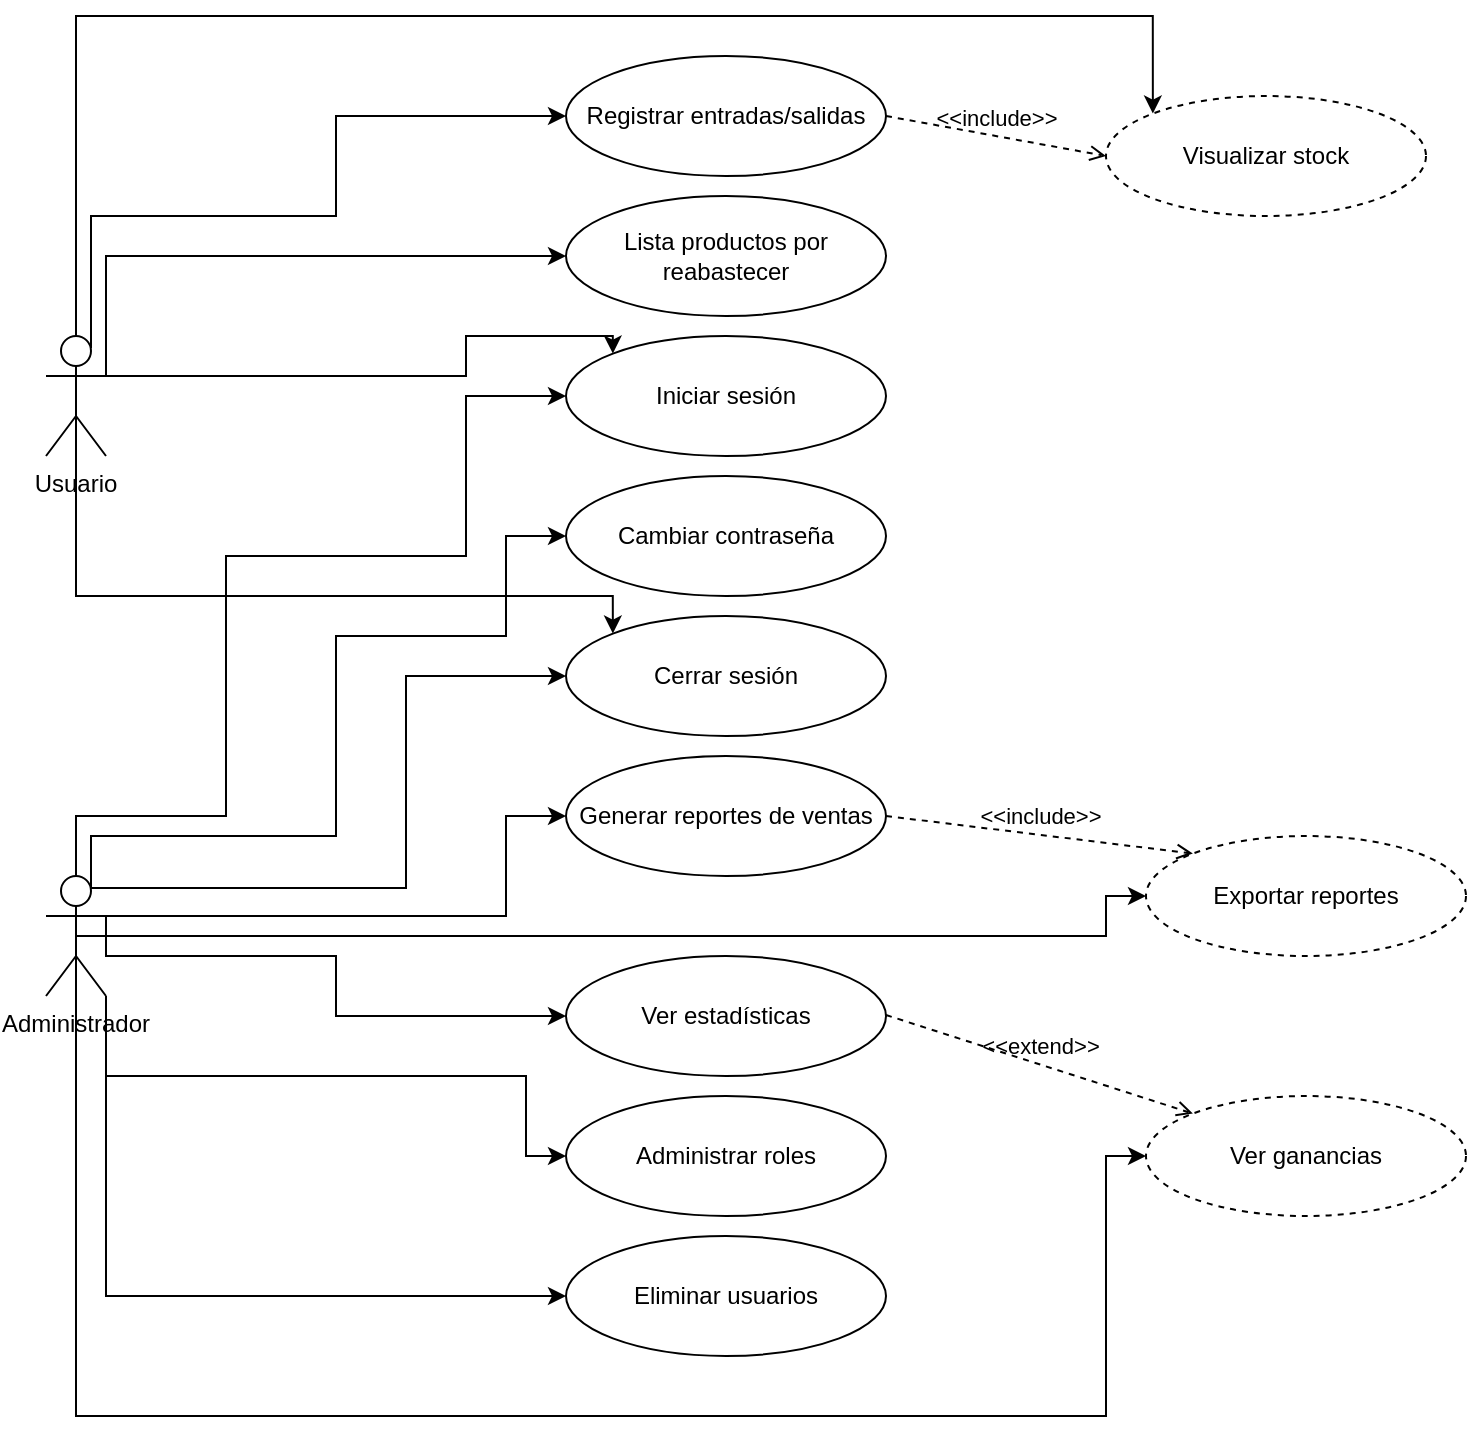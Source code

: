 <mxfile version="28.1.2" pages="8">
  <diagram name="Casos de Uso Nuvéa" id="0">
    <mxGraphModel dx="1876" dy="622" grid="1" gridSize="10" guides="1" tooltips="1" connect="1" arrows="1" fold="1" page="1" pageScale="1" pageWidth="850" pageHeight="1100" math="0" shadow="0">
      <root>
        <mxCell id="0" />
        <mxCell id="1" parent="0" />
        <mxCell id="P3sr5VePLh7i6kyqri-I-53" style="edgeStyle=orthogonalEdgeStyle;rounded=0;orthogonalLoop=1;jettySize=auto;html=1;exitX=0.75;exitY=0.1;exitDx=0;exitDy=0;exitPerimeter=0;entryX=0;entryY=0.5;entryDx=0;entryDy=0;" parent="1" source="2" target="10" edge="1">
          <mxGeometry relative="1" as="geometry">
            <Array as="points">
              <mxPoint x="-457" y="220" />
              <mxPoint x="-335" y="220" />
              <mxPoint x="-335" y="170" />
            </Array>
          </mxGeometry>
        </mxCell>
        <mxCell id="P3sr5VePLh7i6kyqri-I-54" style="edgeStyle=orthogonalEdgeStyle;rounded=0;orthogonalLoop=1;jettySize=auto;html=1;exitX=0.5;exitY=0;exitDx=0;exitDy=0;exitPerimeter=0;entryX=0;entryY=0;entryDx=0;entryDy=0;" parent="1" source="2" target="14" edge="1">
          <mxGeometry relative="1" as="geometry">
            <mxPoint x="40" y="200.0" as="targetPoint" />
            <Array as="points">
              <mxPoint x="-465" y="120" />
              <mxPoint x="73" y="120" />
            </Array>
          </mxGeometry>
        </mxCell>
        <mxCell id="P3sr5VePLh7i6kyqri-I-55" style="edgeStyle=orthogonalEdgeStyle;rounded=0;orthogonalLoop=1;jettySize=auto;html=1;exitX=1;exitY=0.333;exitDx=0;exitDy=0;exitPerimeter=0;entryX=0;entryY=0.5;entryDx=0;entryDy=0;" parent="1" source="2" target="12" edge="1">
          <mxGeometry relative="1" as="geometry">
            <Array as="points">
              <mxPoint x="-450" y="240" />
            </Array>
          </mxGeometry>
        </mxCell>
        <mxCell id="P3sr5VePLh7i6kyqri-I-56" style="edgeStyle=orthogonalEdgeStyle;rounded=0;orthogonalLoop=1;jettySize=auto;html=1;exitX=1;exitY=0.333;exitDx=0;exitDy=0;exitPerimeter=0;entryX=0;entryY=0;entryDx=0;entryDy=0;" parent="1" source="2" target="16" edge="1">
          <mxGeometry relative="1" as="geometry">
            <Array as="points">
              <mxPoint x="-270" y="300" />
              <mxPoint x="-270" y="280" />
              <mxPoint x="-197" y="280" />
            </Array>
          </mxGeometry>
        </mxCell>
        <mxCell id="P3sr5VePLh7i6kyqri-I-57" style="edgeStyle=orthogonalEdgeStyle;rounded=0;orthogonalLoop=1;jettySize=auto;html=1;exitX=0.5;exitY=0.5;exitDx=0;exitDy=0;exitPerimeter=0;entryX=0;entryY=0;entryDx=0;entryDy=0;" parent="1" source="2" target="20" edge="1">
          <mxGeometry relative="1" as="geometry">
            <Array as="points">
              <mxPoint x="-465" y="410" />
              <mxPoint x="-197" y="410" />
            </Array>
          </mxGeometry>
        </mxCell>
        <mxCell id="2" value="Usuario" style="shape=umlActor;verticalLabelPosition=bottom;verticalAlign=top;" parent="1" vertex="1">
          <mxGeometry x="-480" y="280" width="30" height="60" as="geometry" />
        </mxCell>
        <mxCell id="P3sr5VePLh7i6kyqri-I-36" style="rounded=0;orthogonalLoop=1;jettySize=auto;html=1;exitX=0.5;exitY=0;exitDx=0;exitDy=0;exitPerimeter=0;entryX=0;entryY=0.5;entryDx=0;entryDy=0;edgeStyle=orthogonalEdgeStyle;" parent="1" source="3" target="16" edge="1">
          <mxGeometry relative="1" as="geometry">
            <Array as="points">
              <mxPoint x="-465" y="520" />
              <mxPoint x="-390" y="520" />
              <mxPoint x="-390" y="390" />
              <mxPoint x="-270" y="390" />
              <mxPoint x="-270" y="310" />
            </Array>
          </mxGeometry>
        </mxCell>
        <mxCell id="P3sr5VePLh7i6kyqri-I-37" style="edgeStyle=orthogonalEdgeStyle;rounded=0;orthogonalLoop=1;jettySize=auto;html=1;exitX=0.75;exitY=0.1;exitDx=0;exitDy=0;exitPerimeter=0;entryX=0;entryY=0.5;entryDx=0;entryDy=0;" parent="1" source="3" target="18" edge="1">
          <mxGeometry relative="1" as="geometry">
            <mxPoint x="-240" y="380" as="targetPoint" />
            <Array as="points">
              <mxPoint x="-457" y="530" />
              <mxPoint x="-335" y="530" />
              <mxPoint x="-335" y="430" />
              <mxPoint x="-250" y="430" />
              <mxPoint x="-250" y="380" />
            </Array>
          </mxGeometry>
        </mxCell>
        <mxCell id="P3sr5VePLh7i6kyqri-I-38" style="edgeStyle=orthogonalEdgeStyle;rounded=0;orthogonalLoop=1;jettySize=auto;html=1;exitX=0.75;exitY=0.1;exitDx=0;exitDy=0;exitPerimeter=0;entryX=0;entryY=0.5;entryDx=0;entryDy=0;" parent="1" source="3" target="20" edge="1">
          <mxGeometry relative="1" as="geometry">
            <Array as="points">
              <mxPoint x="-300" y="556" />
              <mxPoint x="-300" y="450" />
            </Array>
          </mxGeometry>
        </mxCell>
        <mxCell id="P3sr5VePLh7i6kyqri-I-39" style="edgeStyle=orthogonalEdgeStyle;rounded=0;orthogonalLoop=1;jettySize=auto;html=1;exitX=1;exitY=0.333;exitDx=0;exitDy=0;exitPerimeter=0;entryX=0;entryY=0.5;entryDx=0;entryDy=0;" parent="1" source="3" target="28" edge="1">
          <mxGeometry relative="1" as="geometry">
            <Array as="points">
              <mxPoint x="-250" y="570" />
              <mxPoint x="-250" y="520" />
            </Array>
          </mxGeometry>
        </mxCell>
        <mxCell id="P3sr5VePLh7i6kyqri-I-40" style="edgeStyle=orthogonalEdgeStyle;rounded=0;orthogonalLoop=1;jettySize=auto;html=1;exitX=1;exitY=0.333;exitDx=0;exitDy=0;exitPerimeter=0;entryX=0;entryY=0.5;entryDx=0;entryDy=0;" parent="1" source="3" target="32" edge="1">
          <mxGeometry relative="1" as="geometry">
            <Array as="points">
              <mxPoint x="-450" y="590" />
              <mxPoint x="-335" y="590" />
              <mxPoint x="-335" y="620" />
            </Array>
          </mxGeometry>
        </mxCell>
        <mxCell id="P3sr5VePLh7i6kyqri-I-41" style="edgeStyle=orthogonalEdgeStyle;rounded=0;orthogonalLoop=1;jettySize=auto;html=1;exitX=1;exitY=1;exitDx=0;exitDy=0;exitPerimeter=0;entryX=0;entryY=0.5;entryDx=0;entryDy=0;" parent="1" source="3" target="26" edge="1">
          <mxGeometry relative="1" as="geometry">
            <Array as="points">
              <mxPoint x="-450" y="650" />
              <mxPoint x="-240" y="650" />
              <mxPoint x="-240" y="690" />
            </Array>
          </mxGeometry>
        </mxCell>
        <mxCell id="P3sr5VePLh7i6kyqri-I-42" style="edgeStyle=orthogonalEdgeStyle;rounded=0;orthogonalLoop=1;jettySize=auto;html=1;exitX=1;exitY=1;exitDx=0;exitDy=0;exitPerimeter=0;entryX=0;entryY=0.5;entryDx=0;entryDy=0;" parent="1" source="3" target="24" edge="1">
          <mxGeometry relative="1" as="geometry" />
        </mxCell>
        <mxCell id="P3sr5VePLh7i6kyqri-I-43" style="edgeStyle=orthogonalEdgeStyle;rounded=0;orthogonalLoop=1;jettySize=auto;html=1;exitX=0.5;exitY=0.5;exitDx=0;exitDy=0;exitPerimeter=0;entryX=0;entryY=0.5;entryDx=0;entryDy=0;" parent="1" source="3" target="34" edge="1">
          <mxGeometry relative="1" as="geometry">
            <Array as="points">
              <mxPoint x="-465" y="820" />
              <mxPoint x="50" y="820" />
              <mxPoint x="50" y="690" />
            </Array>
          </mxGeometry>
        </mxCell>
        <mxCell id="P3sr5VePLh7i6kyqri-I-44" style="edgeStyle=orthogonalEdgeStyle;rounded=0;orthogonalLoop=1;jettySize=auto;html=1;exitX=0.5;exitY=0.5;exitDx=0;exitDy=0;exitPerimeter=0;entryX=0;entryY=0.5;entryDx=0;entryDy=0;" parent="1" source="3" target="30" edge="1">
          <mxGeometry relative="1" as="geometry">
            <Array as="points">
              <mxPoint x="50" y="580" />
              <mxPoint x="50" y="560" />
            </Array>
          </mxGeometry>
        </mxCell>
        <mxCell id="3" value="Administrador" style="shape=umlActor;verticalLabelPosition=bottom;verticalAlign=top;" parent="1" vertex="1">
          <mxGeometry x="-480" y="550" width="30" height="60" as="geometry" />
        </mxCell>
        <mxCell id="10" value="Registrar entradas/salidas" style="ellipse;whiteSpace=wrap;html=1;" parent="1" vertex="1">
          <mxGeometry x="-220" y="140" width="160" height="60" as="geometry" />
        </mxCell>
        <mxCell id="12" value="Lista productos por reabastecer" style="ellipse;whiteSpace=wrap;html=1;" parent="1" vertex="1">
          <mxGeometry x="-220" y="210" width="160" height="60" as="geometry" />
        </mxCell>
        <mxCell id="14" value="Visualizar stock" style="ellipse;whiteSpace=wrap;html=1;dashed=1;" parent="1" vertex="1">
          <mxGeometry x="50" y="160" width="160" height="60" as="geometry" />
        </mxCell>
        <mxCell id="16" value="Iniciar sesión" style="ellipse;whiteSpace=wrap;html=1;" parent="1" vertex="1">
          <mxGeometry x="-220" y="280" width="160" height="60" as="geometry" />
        </mxCell>
        <mxCell id="18" value="Cambiar contraseña" style="ellipse;whiteSpace=wrap;html=1;" parent="1" vertex="1">
          <mxGeometry x="-220" y="350" width="160" height="60" as="geometry" />
        </mxCell>
        <mxCell id="20" value="Cerrar sesión" style="ellipse;whiteSpace=wrap;html=1;" parent="1" vertex="1">
          <mxGeometry x="-220" y="420" width="160" height="60" as="geometry" />
        </mxCell>
        <mxCell id="24" value="Eliminar usuarios" style="ellipse;whiteSpace=wrap;html=1;" parent="1" vertex="1">
          <mxGeometry x="-220" y="730" width="160" height="60" as="geometry" />
        </mxCell>
        <mxCell id="26" value="Administrar roles" style="ellipse;whiteSpace=wrap;html=1;" parent="1" vertex="1">
          <mxGeometry x="-220" y="660" width="160" height="60" as="geometry" />
        </mxCell>
        <mxCell id="28" value="Generar reportes de ventas" style="ellipse;whiteSpace=wrap;html=1;" parent="1" vertex="1">
          <mxGeometry x="-220" y="490" width="160" height="60" as="geometry" />
        </mxCell>
        <mxCell id="30" value="Exportar reportes" style="ellipse;whiteSpace=wrap;html=1;dashed=1;" parent="1" vertex="1">
          <mxGeometry x="70" y="530" width="160" height="60" as="geometry" />
        </mxCell>
        <mxCell id="32" value="Ver estadísticas" style="ellipse;whiteSpace=wrap;html=1;" parent="1" vertex="1">
          <mxGeometry x="-220" y="590" width="160" height="60" as="geometry" />
        </mxCell>
        <mxCell id="34" value="Ver ganancias" style="ellipse;whiteSpace=wrap;html=1;dashed=1;" parent="1" vertex="1">
          <mxGeometry x="70" y="660" width="160" height="60" as="geometry" />
        </mxCell>
        <mxCell id="A6CNqUEtd-RsWFDp98dp-37" value="&amp;lt;&amp;lt;include&amp;gt;&amp;gt;" style="html=1;verticalAlign=bottom;labelBackgroundColor=none;endArrow=open;endFill=0;dashed=1;rounded=0;exitX=1;exitY=0.5;exitDx=0;exitDy=0;entryX=0;entryY=0.5;entryDx=0;entryDy=0;" edge="1" parent="1" source="10" target="14">
          <mxGeometry width="160" relative="1" as="geometry">
            <mxPoint x="-60" y="200" as="sourcePoint" />
            <mxPoint x="60" y="200" as="targetPoint" />
          </mxGeometry>
        </mxCell>
        <mxCell id="A6CNqUEtd-RsWFDp98dp-38" value="&amp;lt;&amp;lt;include&amp;gt;&amp;gt;" style="html=1;verticalAlign=bottom;labelBackgroundColor=none;endArrow=open;endFill=0;dashed=1;rounded=0;entryX=0;entryY=0;entryDx=0;entryDy=0;" edge="1" parent="1" target="30">
          <mxGeometry width="160" relative="1" as="geometry">
            <mxPoint x="-60" y="520" as="sourcePoint" />
            <mxPoint x="100" y="520" as="targetPoint" />
          </mxGeometry>
        </mxCell>
        <mxCell id="A6CNqUEtd-RsWFDp98dp-39" value="&amp;lt;&amp;lt;extend&amp;gt;&amp;gt;" style="html=1;verticalAlign=bottom;labelBackgroundColor=none;endArrow=open;endFill=0;dashed=1;rounded=0;entryX=0;entryY=0;entryDx=0;entryDy=0;" edge="1" parent="1" target="34">
          <mxGeometry width="160" relative="1" as="geometry">
            <mxPoint x="-60" y="619.5" as="sourcePoint" />
            <mxPoint x="100" y="619.5" as="targetPoint" />
          </mxGeometry>
        </mxCell>
      </root>
    </mxGraphModel>
  </diagram>
  <diagram id="uj3B57ZB0ki-hjMOojnY" name="Login">
    <mxGraphModel dx="872" dy="529" grid="1" gridSize="10" guides="1" tooltips="1" connect="1" arrows="1" fold="1" page="1" pageScale="1" pageWidth="827" pageHeight="1169" math="0" shadow="0">
      <root>
        <mxCell id="0" />
        <mxCell id="1" parent="0" />
        <mxCell id="DzadTvI9jKIysKQDD1np-1" value="Inicio del Programa" style="ellipse;whiteSpace=wrap;html=1;" vertex="1" parent="1">
          <mxGeometry x="200" y="80" width="120" height="80" as="geometry" />
        </mxCell>
        <mxCell id="DzadTvI9jKIysKQDD1np-2" value="Abrir Formulario Login" style="ellipse;whiteSpace=wrap;html=1;dashed=1;" vertex="1" parent="1">
          <mxGeometry x="200" y="190" width="120" height="80" as="geometry" />
        </mxCell>
        <mxCell id="DzadTvI9jKIysKQDD1np-4" value="Ingresar al Programa" style="ellipse;whiteSpace=wrap;html=1;dashed=1;" vertex="1" parent="1">
          <mxGeometry x="200" y="300" width="120" height="80" as="geometry" />
        </mxCell>
        <mxCell id="VPNJ5BdsMGF62lAtjRaV-3" style="rounded=0;orthogonalLoop=1;jettySize=auto;html=1;exitX=0.5;exitY=0.5;exitDx=0;exitDy=0;exitPerimeter=0;entryX=0;entryY=0.5;entryDx=0;entryDy=0;" edge="1" parent="1" source="VPNJ5BdsMGF62lAtjRaV-1" target="DzadTvI9jKIysKQDD1np-1">
          <mxGeometry relative="1" as="geometry" />
        </mxCell>
        <mxCell id="vc-dIt79QZDcnwgyk6DP-6" style="rounded=0;orthogonalLoop=1;jettySize=auto;html=1;exitX=0.5;exitY=0.5;exitDx=0;exitDy=0;exitPerimeter=0;entryX=0;entryY=0.5;entryDx=0;entryDy=0;" edge="1" parent="1" source="VPNJ5BdsMGF62lAtjRaV-1" target="DzadTvI9jKIysKQDD1np-2">
          <mxGeometry relative="1" as="geometry" />
        </mxCell>
        <mxCell id="vc-dIt79QZDcnwgyk6DP-11" style="rounded=0;orthogonalLoop=1;jettySize=auto;html=1;exitX=0.5;exitY=0.5;exitDx=0;exitDy=0;exitPerimeter=0;entryX=0;entryY=0.5;entryDx=0;entryDy=0;" edge="1" parent="1" source="VPNJ5BdsMGF62lAtjRaV-1" target="DzadTvI9jKIysKQDD1np-4">
          <mxGeometry relative="1" as="geometry" />
        </mxCell>
        <mxCell id="VPNJ5BdsMGF62lAtjRaV-1" value="Administrador" style="shape=umlActor;verticalLabelPosition=bottom;verticalAlign=top;html=1;outlineConnect=0;" vertex="1" parent="1">
          <mxGeometry x="50" y="220" width="30" height="60" as="geometry" />
        </mxCell>
        <mxCell id="VPNJ5BdsMGF62lAtjRaV-7" style="rounded=0;orthogonalLoop=1;jettySize=auto;html=1;exitX=0.5;exitY=0.5;exitDx=0;exitDy=0;exitPerimeter=0;entryX=1;entryY=0.5;entryDx=0;entryDy=0;" edge="1" parent="1" source="VPNJ5BdsMGF62lAtjRaV-2" target="DzadTvI9jKIysKQDD1np-1">
          <mxGeometry relative="1" as="geometry" />
        </mxCell>
        <mxCell id="vc-dIt79QZDcnwgyk6DP-5" style="rounded=0;orthogonalLoop=1;jettySize=auto;html=1;exitX=0.5;exitY=0.5;exitDx=0;exitDy=0;exitPerimeter=0;entryX=1;entryY=0.5;entryDx=0;entryDy=0;" edge="1" parent="1" source="VPNJ5BdsMGF62lAtjRaV-2" target="DzadTvI9jKIysKQDD1np-2">
          <mxGeometry relative="1" as="geometry" />
        </mxCell>
        <mxCell id="vc-dIt79QZDcnwgyk6DP-10" style="rounded=0;orthogonalLoop=1;jettySize=auto;html=1;exitX=0.5;exitY=0.5;exitDx=0;exitDy=0;exitPerimeter=0;entryX=1;entryY=0.5;entryDx=0;entryDy=0;" edge="1" parent="1" source="VPNJ5BdsMGF62lAtjRaV-2" target="DzadTvI9jKIysKQDD1np-4">
          <mxGeometry relative="1" as="geometry" />
        </mxCell>
        <mxCell id="VPNJ5BdsMGF62lAtjRaV-2" value="Empleado" style="shape=umlActor;verticalLabelPosition=bottom;verticalAlign=top;html=1;outlineConnect=0;" vertex="1" parent="1">
          <mxGeometry x="460" y="220" width="30" height="60" as="geometry" />
        </mxCell>
        <mxCell id="vc-dIt79QZDcnwgyk6DP-2" value="" style="swimlane;startSize=0;" vertex="1" parent="1">
          <mxGeometry x="160" y="50" width="200" height="360" as="geometry">
            <mxRectangle x="160" y="50" width="50" height="40" as="alternateBounds" />
          </mxGeometry>
        </mxCell>
        <mxCell id="vc-dIt79QZDcnwgyk6DP-3" value="Login" style="text;html=1;align=center;verticalAlign=middle;resizable=0;points=[];autosize=1;strokeColor=none;fillColor=none;strokeWidth=1;fontSize=15;" vertex="1" parent="vc-dIt79QZDcnwgyk6DP-2">
          <mxGeometry x="20" width="60" height="30" as="geometry" />
        </mxCell>
        <mxCell id="vc-dIt79QZDcnwgyk6DP-13" value="&amp;lt;&amp;lt;extend&amp;gt;&amp;gt;" style="html=1;verticalAlign=bottom;labelBackgroundColor=none;endArrow=open;endFill=0;dashed=1;rounded=0;fontFamily=Helvetica;fontSize=12;fontColor=default;autosize=1;resizable=0;entryX=1;entryY=0;entryDx=0;entryDy=0;" edge="1" parent="vc-dIt79QZDcnwgyk6DP-2" target="DzadTvI9jKIysKQDD1np-4">
          <mxGeometry x="0.905" y="14" width="160" relative="1" as="geometry">
            <mxPoint x="100" y="220" as="sourcePoint" />
            <mxPoint x="260" y="220" as="targetPoint" />
            <mxPoint as="offset" />
          </mxGeometry>
        </mxCell>
        <mxCell id="vc-dIt79QZDcnwgyk6DP-4" value="&amp;lt;&amp;lt;include&amp;gt;&amp;gt;" style="html=1;verticalAlign=bottom;labelBackgroundColor=none;endArrow=open;endFill=0;dashed=1;rounded=0;exitX=0.5;exitY=1;exitDx=0;exitDy=0;entryX=1;entryY=0;entryDx=0;entryDy=0;" edge="1" parent="1" source="DzadTvI9jKIysKQDD1np-1" target="DzadTvI9jKIysKQDD1np-2">
          <mxGeometry x="0.333" y="20" width="160" relative="1" as="geometry">
            <mxPoint x="250" y="160" as="sourcePoint" />
            <mxPoint x="410" y="160" as="targetPoint" />
            <mxPoint as="offset" />
          </mxGeometry>
        </mxCell>
        <mxCell id="vc-dIt79QZDcnwgyk6DP-9" style="edgeStyle=orthogonalEdgeStyle;rounded=0;orthogonalLoop=1;jettySize=auto;html=1;exitX=0.5;exitY=1;exitDx=0;exitDy=0;" edge="1" parent="1" source="vc-dIt79QZDcnwgyk6DP-2" target="vc-dIt79QZDcnwgyk6DP-2">
          <mxGeometry relative="1" as="geometry" />
        </mxCell>
      </root>
    </mxGraphModel>
  </diagram>
  <diagram id="Ua3cDjljO6cO7GIYKqKf" name="Inicio">
    <mxGraphModel dx="872" dy="529" grid="1" gridSize="10" guides="1" tooltips="1" connect="1" arrows="1" fold="1" page="1" pageScale="1" pageWidth="827" pageHeight="1169" math="0" shadow="0">
      <root>
        <mxCell id="0" />
        <mxCell id="1" parent="0" />
        <mxCell id="MKGRKb2radgXHDbRp514-1" value="Pagina Principal" style="ellipse;whiteSpace=wrap;html=1;" parent="1" vertex="1">
          <mxGeometry x="300" y="320" width="120" height="80" as="geometry" />
        </mxCell>
        <mxCell id="MKGRKb2radgXHDbRp514-2" value="Visualizar Productos Bajos en Stock" style="ellipse;whiteSpace=wrap;html=1;dashed=1;" parent="1" vertex="1">
          <mxGeometry x="300" y="430" width="120" height="80" as="geometry" />
        </mxCell>
        <mxCell id="MKGRKb2radgXHDbRp514-4" value="" style="swimlane;startSize=0;" parent="1" vertex="1">
          <mxGeometry x="260" y="290" width="200" height="460" as="geometry">
            <mxRectangle x="160" y="50" width="50" height="40" as="alternateBounds" />
          </mxGeometry>
        </mxCell>
        <mxCell id="MKGRKb2radgXHDbRp514-5" value="Inicio" style="text;html=1;align=center;verticalAlign=middle;resizable=0;points=[];autosize=1;strokeColor=none;fillColor=none;strokeWidth=1;fontSize=15;" parent="MKGRKb2radgXHDbRp514-4" vertex="1">
          <mxGeometry x="20" width="60" height="30" as="geometry" />
        </mxCell>
        <mxCell id="MhRC4a2pN01qhtPRUuSU-12" value="Acceder al Menú" style="ellipse;whiteSpace=wrap;html=1;dashed=1;" parent="MKGRKb2radgXHDbRp514-4" vertex="1">
          <mxGeometry x="40" y="240" width="120" height="80" as="geometry" />
        </mxCell>
        <mxCell id="MhRC4a2pN01qhtPRUuSU-14" value="Cambiar de Página" style="ellipse;whiteSpace=wrap;html=1;dashed=1;" parent="MKGRKb2radgXHDbRp514-4" vertex="1">
          <mxGeometry x="40" y="360" width="120" height="80" as="geometry" />
        </mxCell>
        <mxCell id="MhRC4a2pN01qhtPRUuSU-16" value="&amp;lt;&amp;lt;extend&amp;gt;&amp;gt;" style="html=1;verticalAlign=bottom;labelBackgroundColor=none;endArrow=open;endFill=0;dashed=1;rounded=0;fontFamily=Helvetica;fontSize=12;fontColor=default;autosize=1;resizable=0;exitX=0.5;exitY=1;exitDx=0;exitDy=0;entryX=1;entryY=0;entryDx=0;entryDy=0;" parent="MKGRKb2radgXHDbRp514-4" source="MhRC4a2pN01qhtPRUuSU-12" target="MhRC4a2pN01qhtPRUuSU-14" edge="1">
          <mxGeometry x="0.642" y="20" width="160" relative="1" as="geometry">
            <mxPoint x="110" y="320" as="sourcePoint" />
            <mxPoint x="270" y="320" as="targetPoint" />
            <mxPoint as="offset" />
          </mxGeometry>
        </mxCell>
        <mxCell id="MKGRKb2radgXHDbRp514-7" value="&amp;lt;&amp;lt;include&amp;gt;&amp;gt;" style="html=1;verticalAlign=bottom;labelBackgroundColor=none;endArrow=open;endFill=0;dashed=1;rounded=0;exitX=0.5;exitY=1;exitDx=0;exitDy=0;entryX=1;entryY=0;entryDx=0;entryDy=0;" parent="1" source="MKGRKb2radgXHDbRp514-1" target="MKGRKb2radgXHDbRp514-2" edge="1">
          <mxGeometry x="0.333" y="20" width="160" relative="1" as="geometry">
            <mxPoint x="350" y="400" as="sourcePoint" />
            <mxPoint x="510" y="400" as="targetPoint" />
            <mxPoint as="offset" />
          </mxGeometry>
        </mxCell>
        <mxCell id="MKGRKb2radgXHDbRp514-8" style="edgeStyle=orthogonalEdgeStyle;rounded=0;orthogonalLoop=1;jettySize=auto;html=1;exitX=0.5;exitY=1;exitDx=0;exitDy=0;" parent="1" source="MKGRKb2radgXHDbRp514-4" target="MKGRKb2radgXHDbRp514-4" edge="1">
          <mxGeometry relative="1" as="geometry" />
        </mxCell>
        <mxCell id="MhRC4a2pN01qhtPRUuSU-3" style="rounded=0;orthogonalLoop=1;jettySize=auto;html=1;exitX=0.5;exitY=0.5;exitDx=0;exitDy=0;exitPerimeter=0;entryX=0;entryY=0.5;entryDx=0;entryDy=0;fontFamily=Helvetica;fontSize=12;fontColor=default;autosize=1;resizable=0;" parent="1" source="MhRC4a2pN01qhtPRUuSU-1" target="MKGRKb2radgXHDbRp514-1" edge="1">
          <mxGeometry relative="1" as="geometry" />
        </mxCell>
        <mxCell id="MhRC4a2pN01qhtPRUuSU-4" style="rounded=0;orthogonalLoop=1;jettySize=auto;html=1;exitX=0.5;exitY=0.5;exitDx=0;exitDy=0;exitPerimeter=0;entryX=0;entryY=0.5;entryDx=0;entryDy=0;fontFamily=Helvetica;fontSize=12;fontColor=default;autosize=1;resizable=0;" parent="1" source="MhRC4a2pN01qhtPRUuSU-1" target="MKGRKb2radgXHDbRp514-2" edge="1">
          <mxGeometry relative="1" as="geometry" />
        </mxCell>
        <mxCell id="MhRC4a2pN01qhtPRUuSU-19" style="rounded=0;orthogonalLoop=1;jettySize=auto;html=1;exitX=0.5;exitY=0.5;exitDx=0;exitDy=0;exitPerimeter=0;entryX=0;entryY=0.5;entryDx=0;entryDy=0;fontFamily=Helvetica;fontSize=12;fontColor=default;autosize=1;resizable=0;" parent="1" source="MhRC4a2pN01qhtPRUuSU-1" target="MhRC4a2pN01qhtPRUuSU-14" edge="1">
          <mxGeometry relative="1" as="geometry" />
        </mxCell>
        <mxCell id="MhRC4a2pN01qhtPRUuSU-20" style="rounded=0;orthogonalLoop=1;jettySize=auto;html=1;exitX=0.5;exitY=0.5;exitDx=0;exitDy=0;exitPerimeter=0;entryX=0;entryY=0.5;entryDx=0;entryDy=0;fontFamily=Helvetica;fontSize=12;fontColor=default;autosize=1;resizable=0;" parent="1" source="MhRC4a2pN01qhtPRUuSU-1" target="MhRC4a2pN01qhtPRUuSU-12" edge="1">
          <mxGeometry relative="1" as="geometry" />
        </mxCell>
        <mxCell id="MhRC4a2pN01qhtPRUuSU-1" value="Administrador" style="shape=umlActor;verticalLabelPosition=bottom;verticalAlign=top;html=1;outlineConnect=0;" parent="1" vertex="1">
          <mxGeometry x="140" y="450" width="30" height="60" as="geometry" />
        </mxCell>
        <mxCell id="MhRC4a2pN01qhtPRUuSU-5" style="rounded=0;orthogonalLoop=1;jettySize=auto;html=1;exitX=0.5;exitY=0.5;exitDx=0;exitDy=0;exitPerimeter=0;entryX=1;entryY=0.5;entryDx=0;entryDy=0;fontFamily=Helvetica;fontSize=12;fontColor=default;autosize=1;resizable=0;" parent="1" source="MhRC4a2pN01qhtPRUuSU-2" target="MKGRKb2radgXHDbRp514-2" edge="1">
          <mxGeometry relative="1" as="geometry" />
        </mxCell>
        <mxCell id="MhRC4a2pN01qhtPRUuSU-6" style="rounded=0;orthogonalLoop=1;jettySize=auto;html=1;exitX=0.5;exitY=0.5;exitDx=0;exitDy=0;exitPerimeter=0;entryX=1;entryY=0.5;entryDx=0;entryDy=0;fontFamily=Helvetica;fontSize=12;fontColor=default;autosize=1;resizable=0;" parent="1" source="MhRC4a2pN01qhtPRUuSU-2" target="MKGRKb2radgXHDbRp514-1" edge="1">
          <mxGeometry relative="1" as="geometry" />
        </mxCell>
        <mxCell id="MhRC4a2pN01qhtPRUuSU-17" style="rounded=0;orthogonalLoop=1;jettySize=auto;html=1;exitX=0.5;exitY=0.5;exitDx=0;exitDy=0;exitPerimeter=0;entryX=1;entryY=0.5;entryDx=0;entryDy=0;fontFamily=Helvetica;fontSize=12;fontColor=default;autosize=1;resizable=0;" parent="1" source="MhRC4a2pN01qhtPRUuSU-2" target="MhRC4a2pN01qhtPRUuSU-12" edge="1">
          <mxGeometry relative="1" as="geometry" />
        </mxCell>
        <mxCell id="MhRC4a2pN01qhtPRUuSU-18" style="rounded=0;orthogonalLoop=1;jettySize=auto;html=1;exitX=0.5;exitY=0.5;exitDx=0;exitDy=0;exitPerimeter=0;entryX=1;entryY=0.5;entryDx=0;entryDy=0;fontFamily=Helvetica;fontSize=12;fontColor=default;autosize=1;resizable=0;" parent="1" source="MhRC4a2pN01qhtPRUuSU-2" target="MhRC4a2pN01qhtPRUuSU-14" edge="1">
          <mxGeometry relative="1" as="geometry" />
        </mxCell>
        <mxCell id="MhRC4a2pN01qhtPRUuSU-2" value="Administrador" style="shape=umlActor;verticalLabelPosition=bottom;verticalAlign=top;html=1;outlineConnect=0;" parent="1" vertex="1">
          <mxGeometry x="540" y="450" width="30" height="60" as="geometry" />
        </mxCell>
        <mxCell id="MhRC4a2pN01qhtPRUuSU-13" value="&amp;lt;&amp;lt;include&amp;gt;&amp;gt;" style="html=1;verticalAlign=bottom;labelBackgroundColor=none;endArrow=open;endFill=0;dashed=1;rounded=0;exitX=0.5;exitY=1;exitDx=0;exitDy=0;entryX=1;entryY=0;entryDx=0;entryDy=0;" parent="1" source="MKGRKb2radgXHDbRp514-2" target="MhRC4a2pN01qhtPRUuSU-12" edge="1">
          <mxGeometry x="0.964" y="14" width="160" relative="1" as="geometry">
            <mxPoint x="500" y="430" as="sourcePoint" />
            <mxPoint x="542" y="472" as="targetPoint" />
            <mxPoint as="offset" />
            <Array as="points" />
          </mxGeometry>
        </mxCell>
      </root>
    </mxGraphModel>
  </diagram>
  <diagram id="dtgJ7ioMj8VED_2iXmuZ" name="Facturacion">
    <mxGraphModel dx="872" dy="529" grid="1" gridSize="10" guides="1" tooltips="1" connect="1" arrows="1" fold="1" page="1" pageScale="1" pageWidth="827" pageHeight="1169" math="0" shadow="0">
      <root>
        <mxCell id="0" />
        <mxCell id="1" parent="0" />
        <mxCell id="VTwjm0tzNqSN2-IQcjPi-1" value="Acceder a Facturación" style="ellipse;whiteSpace=wrap;html=1;" vertex="1" parent="1">
          <mxGeometry x="340" y="90" width="120" height="80" as="geometry" />
        </mxCell>
        <mxCell id="VTwjm0tzNqSN2-IQcjPi-2" value="Visualizar Listado de Facturas" style="ellipse;whiteSpace=wrap;html=1;dashed=1;" vertex="1" parent="1">
          <mxGeometry x="340" y="200" width="120" height="80" as="geometry" />
        </mxCell>
        <mxCell id="VTwjm0tzNqSN2-IQcjPi-3" value="" style="swimlane;startSize=0;" vertex="1" parent="1">
          <mxGeometry x="300" y="60" width="270" height="590" as="geometry">
            <mxRectangle x="160" y="50" width="50" height="40" as="alternateBounds" />
          </mxGeometry>
        </mxCell>
        <mxCell id="VTwjm0tzNqSN2-IQcjPi-4" value="Facturación" style="text;html=1;align=center;verticalAlign=middle;resizable=0;points=[];autosize=1;strokeColor=none;fillColor=none;strokeWidth=1;fontSize=15;" vertex="1" parent="VTwjm0tzNqSN2-IQcjPi-3">
          <mxGeometry width="100" height="30" as="geometry" />
        </mxCell>
        <mxCell id="VTwjm0tzNqSN2-IQcjPi-5" value="Crear y Guardar Facturas" style="ellipse;whiteSpace=wrap;html=1;dashed=1;" vertex="1" parent="VTwjm0tzNqSN2-IQcjPi-3">
          <mxGeometry x="40" y="240" width="120" height="80" as="geometry" />
        </mxCell>
        <mxCell id="VTwjm0tzNqSN2-IQcjPi-6" value="Eliminar Facturas" style="ellipse;whiteSpace=wrap;html=1;dashed=1;" vertex="1" parent="VTwjm0tzNqSN2-IQcjPi-3">
          <mxGeometry x="40" y="360" width="120" height="80" as="geometry" />
        </mxCell>
        <mxCell id="VTwjm0tzNqSN2-IQcjPi-7" value="&amp;lt;&amp;lt;extend&amp;gt;&amp;gt;" style="html=1;verticalAlign=bottom;labelBackgroundColor=none;endArrow=open;endFill=0;dashed=1;rounded=0;fontFamily=Helvetica;fontSize=12;fontColor=default;autosize=1;resizable=0;exitX=0.5;exitY=1;exitDx=0;exitDy=0;entryX=1;entryY=0;entryDx=0;entryDy=0;" edge="1" parent="VTwjm0tzNqSN2-IQcjPi-3" source="VTwjm0tzNqSN2-IQcjPi-5" target="VTwjm0tzNqSN2-IQcjPi-6">
          <mxGeometry x="0.642" y="20" width="160" relative="1" as="geometry">
            <mxPoint x="110" y="320" as="sourcePoint" />
            <mxPoint x="270" y="320" as="targetPoint" />
            <mxPoint as="offset" />
          </mxGeometry>
        </mxCell>
        <mxCell id="VTwjm0tzNqSN2-IQcjPi-16" value="&amp;lt;&amp;lt;extend&amp;gt;&amp;gt;" style="html=1;verticalAlign=bottom;labelBackgroundColor=none;endArrow=open;endFill=0;dashed=1;rounded=0;fontFamily=Helvetica;fontSize=12;fontColor=default;autosize=1;resizable=0;entryX=1;entryY=0;entryDx=0;entryDy=0;" edge="1" parent="VTwjm0tzNqSN2-IQcjPi-3" target="VTwjm0tzNqSN2-IQcjPi-5">
          <mxGeometry x="1" y="21" width="160" relative="1" as="geometry">
            <mxPoint x="100" y="220" as="sourcePoint" />
            <mxPoint x="260" y="220" as="targetPoint" />
            <mxPoint x="5" y="5" as="offset" />
          </mxGeometry>
        </mxCell>
        <mxCell id="VTwjm0tzNqSN2-IQcjPi-17" value="Actualizar Facturas" style="ellipse;whiteSpace=wrap;html=1;dashed=1;" vertex="1" parent="VTwjm0tzNqSN2-IQcjPi-3">
          <mxGeometry x="40" y="480" width="120" height="80" as="geometry" />
        </mxCell>
        <mxCell id="VTwjm0tzNqSN2-IQcjPi-18" value="&amp;lt;&amp;lt;extend&amp;gt;&amp;gt;" style="html=1;verticalAlign=bottom;labelBackgroundColor=none;endArrow=open;endFill=0;dashed=1;rounded=0;fontFamily=Helvetica;fontSize=12;fontColor=default;autosize=1;resizable=0;exitX=0.5;exitY=1;exitDx=0;exitDy=0;entryX=1;entryY=0;entryDx=0;entryDy=0;" edge="1" parent="VTwjm0tzNqSN2-IQcjPi-3" target="VTwjm0tzNqSN2-IQcjPi-17">
          <mxGeometry x="0.642" y="20" width="160" relative="1" as="geometry">
            <mxPoint x="100" y="440" as="sourcePoint" />
            <mxPoint x="270" y="440" as="targetPoint" />
            <mxPoint as="offset" />
          </mxGeometry>
        </mxCell>
        <mxCell id="VTwjm0tzNqSN2-IQcjPi-20" value="&amp;lt;&amp;lt;extend&amp;gt;&amp;gt;" style="html=1;verticalAlign=bottom;labelBackgroundColor=none;endArrow=open;endFill=0;dashed=1;rounded=0;fontFamily=Helvetica;fontSize=12;fontColor=default;autosize=1;resizable=0;entryX=1;entryY=0.5;entryDx=0;entryDy=0;" edge="1" parent="VTwjm0tzNqSN2-IQcjPi-3" target="VTwjm0tzNqSN2-IQcjPi-17">
          <mxGeometry x="0.007" y="30" width="160" relative="1" as="geometry">
            <mxPoint x="160" y="280" as="sourcePoint" />
            <mxPoint x="320" y="280" as="targetPoint" />
            <Array as="points">
              <mxPoint x="200" y="330" />
              <mxPoint x="200" y="460" />
            </Array>
            <mxPoint as="offset" />
          </mxGeometry>
        </mxCell>
        <mxCell id="VTwjm0tzNqSN2-IQcjPi-8" value="&amp;lt;&amp;lt;include&amp;gt;&amp;gt;" style="html=1;verticalAlign=bottom;labelBackgroundColor=none;endArrow=open;endFill=0;dashed=1;rounded=0;exitX=0.5;exitY=1;exitDx=0;exitDy=0;entryX=1;entryY=0;entryDx=0;entryDy=0;" edge="1" parent="1" source="VTwjm0tzNqSN2-IQcjPi-1" target="VTwjm0tzNqSN2-IQcjPi-2">
          <mxGeometry x="0.333" y="20" width="160" relative="1" as="geometry">
            <mxPoint x="390" y="170" as="sourcePoint" />
            <mxPoint x="550" y="170" as="targetPoint" />
            <mxPoint as="offset" />
          </mxGeometry>
        </mxCell>
        <mxCell id="VTwjm0tzNqSN2-IQcjPi-9" style="edgeStyle=orthogonalEdgeStyle;rounded=0;orthogonalLoop=1;jettySize=auto;html=1;exitX=0.5;exitY=1;exitDx=0;exitDy=0;" edge="1" parent="1" source="VTwjm0tzNqSN2-IQcjPi-3" target="VTwjm0tzNqSN2-IQcjPi-3">
          <mxGeometry relative="1" as="geometry" />
        </mxCell>
        <mxCell id="VTwjm0tzNqSN2-IQcjPi-10" style="rounded=0;orthogonalLoop=1;jettySize=auto;html=1;exitX=0.5;exitY=0.5;exitDx=0;exitDy=0;exitPerimeter=0;entryX=0;entryY=0.5;entryDx=0;entryDy=0;fontFamily=Helvetica;fontSize=12;fontColor=default;autosize=1;resizable=0;" edge="1" parent="1" source="VTwjm0tzNqSN2-IQcjPi-14" target="VTwjm0tzNqSN2-IQcjPi-1">
          <mxGeometry relative="1" as="geometry" />
        </mxCell>
        <mxCell id="VTwjm0tzNqSN2-IQcjPi-11" style="rounded=0;orthogonalLoop=1;jettySize=auto;html=1;exitX=0.5;exitY=0.5;exitDx=0;exitDy=0;exitPerimeter=0;entryX=0;entryY=0.5;entryDx=0;entryDy=0;fontFamily=Helvetica;fontSize=12;fontColor=default;autosize=1;resizable=0;" edge="1" parent="1" source="VTwjm0tzNqSN2-IQcjPi-14" target="VTwjm0tzNqSN2-IQcjPi-2">
          <mxGeometry relative="1" as="geometry" />
        </mxCell>
        <mxCell id="VTwjm0tzNqSN2-IQcjPi-12" style="rounded=0;orthogonalLoop=1;jettySize=auto;html=1;exitX=0.5;exitY=0.5;exitDx=0;exitDy=0;exitPerimeter=0;entryX=0;entryY=0.5;entryDx=0;entryDy=0;fontFamily=Helvetica;fontSize=12;fontColor=default;autosize=1;resizable=0;" edge="1" parent="1" source="VTwjm0tzNqSN2-IQcjPi-14" target="VTwjm0tzNqSN2-IQcjPi-6">
          <mxGeometry relative="1" as="geometry" />
        </mxCell>
        <mxCell id="VTwjm0tzNqSN2-IQcjPi-13" style="rounded=0;orthogonalLoop=1;jettySize=auto;html=1;exitX=0.5;exitY=0.5;exitDx=0;exitDy=0;exitPerimeter=0;entryX=0;entryY=0.5;entryDx=0;entryDy=0;fontFamily=Helvetica;fontSize=12;fontColor=default;autosize=1;resizable=0;" edge="1" parent="1" source="VTwjm0tzNqSN2-IQcjPi-14" target="VTwjm0tzNqSN2-IQcjPi-5">
          <mxGeometry relative="1" as="geometry" />
        </mxCell>
        <mxCell id="VTwjm0tzNqSN2-IQcjPi-19" style="rounded=0;orthogonalLoop=1;jettySize=auto;html=1;exitX=0.5;exitY=0.5;exitDx=0;exitDy=0;exitPerimeter=0;entryX=0;entryY=0.5;entryDx=0;entryDy=0;fontFamily=Helvetica;fontSize=12;fontColor=default;autosize=1;resizable=0;" edge="1" parent="1" source="VTwjm0tzNqSN2-IQcjPi-14" target="VTwjm0tzNqSN2-IQcjPi-17">
          <mxGeometry relative="1" as="geometry" />
        </mxCell>
        <mxCell id="VTwjm0tzNqSN2-IQcjPi-14" value="Administrador" style="shape=umlActor;verticalLabelPosition=bottom;verticalAlign=top;html=1;outlineConnect=0;" vertex="1" parent="1">
          <mxGeometry x="180" y="220" width="30" height="60" as="geometry" />
        </mxCell>
      </root>
    </mxGraphModel>
  </diagram>
  <diagram id="cDpxYPDUgG7CrjX95utH" name="Inventario">
    <mxGraphModel dx="872" dy="529" grid="1" gridSize="10" guides="1" tooltips="1" connect="1" arrows="1" fold="1" page="1" pageScale="1" pageWidth="827" pageHeight="1169" math="0" shadow="0">
      <root>
        <mxCell id="0" />
        <mxCell id="1" parent="0" />
        <mxCell id="l6vTsv7t0u0CCYKFwhCT-3" value="" style="swimlane;startSize=0;" vertex="1" parent="1">
          <mxGeometry x="238.5" y="70" width="350" height="600" as="geometry">
            <mxRectangle x="160" y="50" width="50" height="40" as="alternateBounds" />
          </mxGeometry>
        </mxCell>
        <mxCell id="l6vTsv7t0u0CCYKFwhCT-4" value="Inventario" style="text;html=1;align=center;verticalAlign=middle;resizable=0;points=[];autosize=1;strokeColor=none;fillColor=none;strokeWidth=1;fontSize=15;" vertex="1" parent="l6vTsv7t0u0CCYKFwhCT-3">
          <mxGeometry x="5" width="90" height="30" as="geometry" />
        </mxCell>
        <mxCell id="l6vTsv7t0u0CCYKFwhCT-1" value="Acceder a Inventario" style="ellipse;whiteSpace=wrap;html=1;" vertex="1" parent="l6vTsv7t0u0CCYKFwhCT-3">
          <mxGeometry x="110" y="30" width="120" height="80" as="geometry" />
        </mxCell>
        <mxCell id="l6vTsv7t0u0CCYKFwhCT-2" value="Visualizar Stock" style="ellipse;whiteSpace=wrap;html=1;dashed=1;" vertex="1" parent="l6vTsv7t0u0CCYKFwhCT-3">
          <mxGeometry x="110" y="140" width="120" height="80" as="geometry" />
        </mxCell>
        <mxCell id="l6vTsv7t0u0CCYKFwhCT-5" value="Agregar Productos" style="ellipse;whiteSpace=wrap;html=1;dashed=1;" vertex="1" parent="l6vTsv7t0u0CCYKFwhCT-3">
          <mxGeometry x="110" y="240" width="120" height="80" as="geometry" />
        </mxCell>
        <mxCell id="l6vTsv7t0u0CCYKFwhCT-6" value="Eliminar Productos" style="ellipse;whiteSpace=wrap;html=1;dashed=1;" vertex="1" parent="l6vTsv7t0u0CCYKFwhCT-3">
          <mxGeometry x="110" y="360" width="120" height="80" as="geometry" />
        </mxCell>
        <mxCell id="l6vTsv7t0u0CCYKFwhCT-7" value="&amp;lt;&amp;lt;extend&amp;gt;&amp;gt;" style="html=1;verticalAlign=bottom;labelBackgroundColor=none;endArrow=open;endFill=0;dashed=1;rounded=0;fontFamily=Helvetica;fontSize=12;fontColor=default;autosize=1;resizable=0;exitX=0.5;exitY=1;exitDx=0;exitDy=0;entryX=1;entryY=0;entryDx=0;entryDy=0;" edge="1" parent="l6vTsv7t0u0CCYKFwhCT-3" source="l6vTsv7t0u0CCYKFwhCT-5" target="l6vTsv7t0u0CCYKFwhCT-6">
          <mxGeometry x="0.642" y="20" width="160" relative="1" as="geometry">
            <mxPoint x="180" y="320" as="sourcePoint" />
            <mxPoint x="340" y="320" as="targetPoint" />
            <mxPoint as="offset" />
          </mxGeometry>
        </mxCell>
        <mxCell id="l6vTsv7t0u0CCYKFwhCT-8" value="&amp;lt;&amp;lt;extend&amp;gt;&amp;gt;" style="html=1;verticalAlign=bottom;labelBackgroundColor=none;endArrow=open;endFill=0;dashed=1;rounded=0;fontFamily=Helvetica;fontSize=12;fontColor=default;autosize=1;resizable=0;entryX=1;entryY=0;entryDx=0;entryDy=0;" edge="1" parent="l6vTsv7t0u0CCYKFwhCT-3" target="l6vTsv7t0u0CCYKFwhCT-5">
          <mxGeometry x="1" y="21" width="160" relative="1" as="geometry">
            <mxPoint x="170" y="220" as="sourcePoint" />
            <mxPoint x="330" y="220" as="targetPoint" />
            <mxPoint x="5" y="5" as="offset" />
          </mxGeometry>
        </mxCell>
        <mxCell id="l6vTsv7t0u0CCYKFwhCT-9" value="Actualizar Prodcutos" style="ellipse;whiteSpace=wrap;html=1;dashed=1;" vertex="1" parent="l6vTsv7t0u0CCYKFwhCT-3">
          <mxGeometry x="110" y="480" width="120" height="80" as="geometry" />
        </mxCell>
        <mxCell id="l6vTsv7t0u0CCYKFwhCT-10" value="&amp;lt;&amp;lt;extend&amp;gt;&amp;gt;" style="html=1;verticalAlign=bottom;labelBackgroundColor=none;endArrow=open;endFill=0;dashed=1;rounded=0;fontFamily=Helvetica;fontSize=12;fontColor=default;autosize=1;resizable=0;exitX=0.5;exitY=1;exitDx=0;exitDy=0;entryX=1;entryY=0;entryDx=0;entryDy=0;" edge="1" parent="l6vTsv7t0u0CCYKFwhCT-3" target="l6vTsv7t0u0CCYKFwhCT-9">
          <mxGeometry x="0.642" y="20" width="160" relative="1" as="geometry">
            <mxPoint x="170" y="440" as="sourcePoint" />
            <mxPoint x="340" y="440" as="targetPoint" />
            <mxPoint as="offset" />
          </mxGeometry>
        </mxCell>
        <mxCell id="l6vTsv7t0u0CCYKFwhCT-11" value="&amp;lt;&amp;lt;extend&amp;gt;&amp;gt;" style="html=1;verticalAlign=bottom;labelBackgroundColor=none;endArrow=open;endFill=0;dashed=1;rounded=0;fontFamily=Helvetica;fontSize=12;fontColor=default;autosize=1;resizable=0;entryX=1;entryY=0.5;entryDx=0;entryDy=0;" edge="1" parent="l6vTsv7t0u0CCYKFwhCT-3" target="l6vTsv7t0u0CCYKFwhCT-9">
          <mxGeometry x="-0.143" y="30" width="160" relative="1" as="geometry">
            <mxPoint x="230" y="280" as="sourcePoint" />
            <mxPoint x="390" y="280" as="targetPoint" />
            <Array as="points">
              <mxPoint x="270" y="330" />
              <mxPoint x="270" y="460" />
            </Array>
            <mxPoint as="offset" />
          </mxGeometry>
        </mxCell>
        <mxCell id="l6vTsv7t0u0CCYKFwhCT-12" value="&amp;lt;&amp;lt;include&amp;gt;&amp;gt;" style="html=1;verticalAlign=bottom;labelBackgroundColor=none;endArrow=open;endFill=0;dashed=1;rounded=0;exitX=0.5;exitY=1;exitDx=0;exitDy=0;entryX=1;entryY=0;entryDx=0;entryDy=0;" edge="1" parent="l6vTsv7t0u0CCYKFwhCT-3" source="l6vTsv7t0u0CCYKFwhCT-1" target="l6vTsv7t0u0CCYKFwhCT-2">
          <mxGeometry x="0.333" y="20" width="160" relative="1" as="geometry">
            <mxPoint x="190" y="110" as="sourcePoint" />
            <mxPoint x="350" y="110" as="targetPoint" />
            <mxPoint as="offset" />
          </mxGeometry>
        </mxCell>
        <mxCell id="l6vTsv7t0u0CCYKFwhCT-13" style="edgeStyle=orthogonalEdgeStyle;rounded=0;orthogonalLoop=1;jettySize=auto;html=1;exitX=0.5;exitY=1;exitDx=0;exitDy=0;" edge="1" parent="1" source="l6vTsv7t0u0CCYKFwhCT-3" target="l6vTsv7t0u0CCYKFwhCT-3">
          <mxGeometry relative="1" as="geometry" />
        </mxCell>
        <mxCell id="l6vTsv7t0u0CCYKFwhCT-14" style="rounded=0;orthogonalLoop=1;jettySize=auto;html=1;exitX=0.5;exitY=0.5;exitDx=0;exitDy=0;exitPerimeter=0;entryX=0;entryY=0.5;entryDx=0;entryDy=0;fontFamily=Helvetica;fontSize=12;fontColor=default;autosize=1;resizable=0;" edge="1" parent="1" source="l6vTsv7t0u0CCYKFwhCT-19" target="l6vTsv7t0u0CCYKFwhCT-1">
          <mxGeometry relative="1" as="geometry" />
        </mxCell>
        <mxCell id="l6vTsv7t0u0CCYKFwhCT-15" style="rounded=0;orthogonalLoop=1;jettySize=auto;html=1;exitX=0.5;exitY=0.5;exitDx=0;exitDy=0;exitPerimeter=0;entryX=0;entryY=0.5;entryDx=0;entryDy=0;fontFamily=Helvetica;fontSize=12;fontColor=default;autosize=1;resizable=0;" edge="1" parent="1" source="l6vTsv7t0u0CCYKFwhCT-19" target="l6vTsv7t0u0CCYKFwhCT-2">
          <mxGeometry relative="1" as="geometry" />
        </mxCell>
        <mxCell id="l6vTsv7t0u0CCYKFwhCT-16" style="rounded=0;orthogonalLoop=1;jettySize=auto;html=1;exitX=0.5;exitY=0.5;exitDx=0;exitDy=0;exitPerimeter=0;entryX=0;entryY=0.5;entryDx=0;entryDy=0;fontFamily=Helvetica;fontSize=12;fontColor=default;autosize=1;resizable=0;" edge="1" parent="1" source="l6vTsv7t0u0CCYKFwhCT-19" target="l6vTsv7t0u0CCYKFwhCT-6">
          <mxGeometry relative="1" as="geometry" />
        </mxCell>
        <mxCell id="l6vTsv7t0u0CCYKFwhCT-17" style="rounded=0;orthogonalLoop=1;jettySize=auto;html=1;exitX=0.5;exitY=0.5;exitDx=0;exitDy=0;exitPerimeter=0;entryX=0;entryY=0.5;entryDx=0;entryDy=0;fontFamily=Helvetica;fontSize=12;fontColor=default;autosize=1;resizable=0;" edge="1" parent="1" source="l6vTsv7t0u0CCYKFwhCT-19" target="l6vTsv7t0u0CCYKFwhCT-5">
          <mxGeometry relative="1" as="geometry" />
        </mxCell>
        <mxCell id="l6vTsv7t0u0CCYKFwhCT-18" style="rounded=0;orthogonalLoop=1;jettySize=auto;html=1;exitX=0.5;exitY=0.5;exitDx=0;exitDy=0;exitPerimeter=0;entryX=0;entryY=0.5;entryDx=0;entryDy=0;fontFamily=Helvetica;fontSize=12;fontColor=default;autosize=1;resizable=0;" edge="1" parent="1" source="l6vTsv7t0u0CCYKFwhCT-19" target="l6vTsv7t0u0CCYKFwhCT-9">
          <mxGeometry relative="1" as="geometry" />
        </mxCell>
        <mxCell id="l6vTsv7t0u0CCYKFwhCT-19" value="Administrador" style="shape=umlActor;verticalLabelPosition=bottom;verticalAlign=top;html=1;outlineConnect=0;" vertex="1" parent="1">
          <mxGeometry x="140" y="380" width="30" height="60" as="geometry" />
        </mxCell>
        <mxCell id="l6vTsv7t0u0CCYKFwhCT-32" style="rounded=0;orthogonalLoop=1;jettySize=auto;html=1;exitX=0.5;exitY=0.5;exitDx=0;exitDy=0;exitPerimeter=0;entryX=1;entryY=0.5;entryDx=0;entryDy=0;fontFamily=Helvetica;fontSize=12;fontColor=default;autosize=1;resizable=0;" edge="1" parent="1" source="l6vTsv7t0u0CCYKFwhCT-20" target="l6vTsv7t0u0CCYKFwhCT-1">
          <mxGeometry relative="1" as="geometry" />
        </mxCell>
        <mxCell id="l6vTsv7t0u0CCYKFwhCT-33" style="rounded=0;orthogonalLoop=1;jettySize=auto;html=1;exitX=0.5;exitY=0.5;exitDx=0;exitDy=0;exitPerimeter=0;entryX=1;entryY=0.5;entryDx=0;entryDy=0;fontFamily=Helvetica;fontSize=12;fontColor=default;autosize=1;resizable=0;" edge="1" parent="1" source="l6vTsv7t0u0CCYKFwhCT-20" target="l6vTsv7t0u0CCYKFwhCT-2">
          <mxGeometry relative="1" as="geometry" />
        </mxCell>
        <mxCell id="l6vTsv7t0u0CCYKFwhCT-20" value="Empleado" style="shape=umlActor;verticalLabelPosition=bottom;verticalAlign=top;html=1;outlineConnect=0;" vertex="1" parent="1">
          <mxGeometry x="650" y="380" width="30" height="60" as="geometry" />
        </mxCell>
      </root>
    </mxGraphModel>
  </diagram>
  <diagram id="LthuVriC3SmgKaFHqcha" name="Proveedores">
    <mxGraphModel dx="872" dy="529" grid="1" gridSize="10" guides="1" tooltips="1" connect="1" arrows="1" fold="1" page="1" pageScale="1" pageWidth="827" pageHeight="1169" math="0" shadow="0">
      <root>
        <mxCell id="0" />
        <mxCell id="1" parent="0" />
        <mxCell id="1cBgGJHthWsCfQ61GTgz-1" value="Acceder a Proveedores" style="ellipse;whiteSpace=wrap;html=1;" parent="1" vertex="1">
          <mxGeometry x="280" y="50" width="120" height="80" as="geometry" />
        </mxCell>
        <mxCell id="1cBgGJHthWsCfQ61GTgz-2" value="Visualizar Proveedores" style="ellipse;whiteSpace=wrap;html=1;dashed=1;" parent="1" vertex="1">
          <mxGeometry x="280" y="160" width="120" height="80" as="geometry" />
        </mxCell>
        <mxCell id="1cBgGJHthWsCfQ61GTgz-3" value="" style="swimlane;startSize=0;" parent="1" vertex="1">
          <mxGeometry x="240" y="20" width="270" height="590" as="geometry">
            <mxRectangle x="160" y="50" width="50" height="40" as="alternateBounds" />
          </mxGeometry>
        </mxCell>
        <mxCell id="1cBgGJHthWsCfQ61GTgz-4" value="Proveedores" style="text;html=1;align=center;verticalAlign=middle;resizable=0;points=[];autosize=1;strokeColor=none;fillColor=none;strokeWidth=1;fontSize=15;" parent="1cBgGJHthWsCfQ61GTgz-3" vertex="1">
          <mxGeometry x="-5" width="110" height="30" as="geometry" />
        </mxCell>
        <mxCell id="1cBgGJHthWsCfQ61GTgz-5" value="Agregar Proveedor" style="ellipse;whiteSpace=wrap;html=1;dashed=1;" parent="1cBgGJHthWsCfQ61GTgz-3" vertex="1">
          <mxGeometry x="40" y="240" width="120" height="80" as="geometry" />
        </mxCell>
        <mxCell id="1cBgGJHthWsCfQ61GTgz-6" value="Eliminar Proveedor" style="ellipse;whiteSpace=wrap;html=1;dashed=1;" parent="1cBgGJHthWsCfQ61GTgz-3" vertex="1">
          <mxGeometry x="40" y="360" width="120" height="80" as="geometry" />
        </mxCell>
        <mxCell id="1cBgGJHthWsCfQ61GTgz-7" value="&amp;lt;&amp;lt;extend&amp;gt;&amp;gt;" style="html=1;verticalAlign=bottom;labelBackgroundColor=none;endArrow=open;endFill=0;dashed=1;rounded=0;fontFamily=Helvetica;fontSize=12;fontColor=default;autosize=1;resizable=0;exitX=0.5;exitY=1;exitDx=0;exitDy=0;entryX=1;entryY=0;entryDx=0;entryDy=0;" parent="1cBgGJHthWsCfQ61GTgz-3" source="1cBgGJHthWsCfQ61GTgz-5" target="1cBgGJHthWsCfQ61GTgz-6" edge="1">
          <mxGeometry x="0.642" y="20" width="160" relative="1" as="geometry">
            <mxPoint x="110" y="320" as="sourcePoint" />
            <mxPoint x="270" y="320" as="targetPoint" />
            <mxPoint as="offset" />
          </mxGeometry>
        </mxCell>
        <mxCell id="1cBgGJHthWsCfQ61GTgz-8" value="&amp;lt;&amp;lt;extend&amp;gt;&amp;gt;" style="html=1;verticalAlign=bottom;labelBackgroundColor=none;endArrow=open;endFill=0;dashed=1;rounded=0;fontFamily=Helvetica;fontSize=12;fontColor=default;autosize=1;resizable=0;entryX=1;entryY=0;entryDx=0;entryDy=0;" parent="1cBgGJHthWsCfQ61GTgz-3" target="1cBgGJHthWsCfQ61GTgz-5" edge="1">
          <mxGeometry x="1" y="21" width="160" relative="1" as="geometry">
            <mxPoint x="100" y="220" as="sourcePoint" />
            <mxPoint x="260" y="220" as="targetPoint" />
            <mxPoint x="5" y="5" as="offset" />
          </mxGeometry>
        </mxCell>
        <mxCell id="1cBgGJHthWsCfQ61GTgz-9" value="Actualizar Proveedor" style="ellipse;whiteSpace=wrap;html=1;dashed=1;" parent="1cBgGJHthWsCfQ61GTgz-3" vertex="1">
          <mxGeometry x="40" y="480" width="120" height="80" as="geometry" />
        </mxCell>
        <mxCell id="1cBgGJHthWsCfQ61GTgz-10" value="&amp;lt;&amp;lt;extend&amp;gt;&amp;gt;" style="html=1;verticalAlign=bottom;labelBackgroundColor=none;endArrow=open;endFill=0;dashed=1;rounded=0;fontFamily=Helvetica;fontSize=12;fontColor=default;autosize=1;resizable=0;exitX=0.5;exitY=1;exitDx=0;exitDy=0;entryX=1;entryY=0;entryDx=0;entryDy=0;" parent="1cBgGJHthWsCfQ61GTgz-3" target="1cBgGJHthWsCfQ61GTgz-9" edge="1">
          <mxGeometry x="0.642" y="20" width="160" relative="1" as="geometry">
            <mxPoint x="100" y="440" as="sourcePoint" />
            <mxPoint x="270" y="440" as="targetPoint" />
            <mxPoint as="offset" />
          </mxGeometry>
        </mxCell>
        <mxCell id="1cBgGJHthWsCfQ61GTgz-11" value="&amp;lt;&amp;lt;extend&amp;gt;&amp;gt;" style="html=1;verticalAlign=bottom;labelBackgroundColor=none;endArrow=open;endFill=0;dashed=1;rounded=0;fontFamily=Helvetica;fontSize=12;fontColor=default;autosize=1;resizable=0;entryX=1;entryY=0.5;entryDx=0;entryDy=0;" parent="1cBgGJHthWsCfQ61GTgz-3" target="1cBgGJHthWsCfQ61GTgz-9" edge="1">
          <mxGeometry x="0.007" y="30" width="160" relative="1" as="geometry">
            <mxPoint x="160" y="280" as="sourcePoint" />
            <mxPoint x="320" y="280" as="targetPoint" />
            <Array as="points">
              <mxPoint x="200" y="330" />
              <mxPoint x="200" y="460" />
            </Array>
            <mxPoint as="offset" />
          </mxGeometry>
        </mxCell>
        <mxCell id="1cBgGJHthWsCfQ61GTgz-12" value="&amp;lt;&amp;lt;include&amp;gt;&amp;gt;" style="html=1;verticalAlign=bottom;labelBackgroundColor=none;endArrow=open;endFill=0;dashed=1;rounded=0;exitX=0.5;exitY=1;exitDx=0;exitDy=0;entryX=1;entryY=0;entryDx=0;entryDy=0;" parent="1" source="1cBgGJHthWsCfQ61GTgz-1" target="1cBgGJHthWsCfQ61GTgz-2" edge="1">
          <mxGeometry x="0.333" y="20" width="160" relative="1" as="geometry">
            <mxPoint x="330" y="130" as="sourcePoint" />
            <mxPoint x="490" y="130" as="targetPoint" />
            <mxPoint as="offset" />
          </mxGeometry>
        </mxCell>
        <mxCell id="1cBgGJHthWsCfQ61GTgz-13" style="edgeStyle=orthogonalEdgeStyle;rounded=0;orthogonalLoop=1;jettySize=auto;html=1;exitX=0.5;exitY=1;exitDx=0;exitDy=0;" parent="1" source="1cBgGJHthWsCfQ61GTgz-3" target="1cBgGJHthWsCfQ61GTgz-3" edge="1">
          <mxGeometry relative="1" as="geometry" />
        </mxCell>
        <mxCell id="HevIYOvHFTUUDATsYxTr-4" style="rounded=0;orthogonalLoop=1;jettySize=auto;html=1;exitX=0.5;exitY=0.5;exitDx=0;exitDy=0;exitPerimeter=0;entryX=0;entryY=0.5;entryDx=0;entryDy=0;" parent="1" source="HevIYOvHFTUUDATsYxTr-2" target="1cBgGJHthWsCfQ61GTgz-1" edge="1">
          <mxGeometry relative="1" as="geometry" />
        </mxCell>
        <mxCell id="HevIYOvHFTUUDATsYxTr-6" style="rounded=0;orthogonalLoop=1;jettySize=auto;html=1;exitX=0.5;exitY=0.5;exitDx=0;exitDy=0;exitPerimeter=0;entryX=0;entryY=0.5;entryDx=0;entryDy=0;" parent="1" source="HevIYOvHFTUUDATsYxTr-2" target="1cBgGJHthWsCfQ61GTgz-5" edge="1">
          <mxGeometry relative="1" as="geometry" />
        </mxCell>
        <mxCell id="HevIYOvHFTUUDATsYxTr-7" style="rounded=0;orthogonalLoop=1;jettySize=auto;html=1;exitX=0.5;exitY=0.5;exitDx=0;exitDy=0;exitPerimeter=0;entryX=0;entryY=0.5;entryDx=0;entryDy=0;" parent="1" source="HevIYOvHFTUUDATsYxTr-2" target="1cBgGJHthWsCfQ61GTgz-6" edge="1">
          <mxGeometry relative="1" as="geometry" />
        </mxCell>
        <mxCell id="HevIYOvHFTUUDATsYxTr-8" style="rounded=0;orthogonalLoop=1;jettySize=auto;html=1;exitX=0.5;exitY=0.5;exitDx=0;exitDy=0;exitPerimeter=0;entryX=0;entryY=0.5;entryDx=0;entryDy=0;" parent="1" source="HevIYOvHFTUUDATsYxTr-2" target="1cBgGJHthWsCfQ61GTgz-9" edge="1">
          <mxGeometry relative="1" as="geometry" />
        </mxCell>
        <mxCell id="HevIYOvHFTUUDATsYxTr-2" value="Administrador" style="shape=umlActor;verticalLabelPosition=bottom;verticalAlign=top;html=1;outlineConnect=0;" parent="1" vertex="1">
          <mxGeometry x="130" y="300" width="30" height="60" as="geometry" />
        </mxCell>
        <mxCell id="HevIYOvHFTUUDATsYxTr-9" style="rounded=0;orthogonalLoop=1;jettySize=auto;html=1;exitX=0.5;exitY=0.5;exitDx=0;exitDy=0;exitPerimeter=0;entryX=1;entryY=0.5;entryDx=0;entryDy=0;" parent="1" source="HevIYOvHFTUUDATsYxTr-3" target="1cBgGJHthWsCfQ61GTgz-2" edge="1">
          <mxGeometry relative="1" as="geometry" />
        </mxCell>
        <mxCell id="HevIYOvHFTUUDATsYxTr-10" style="rounded=0;orthogonalLoop=1;jettySize=auto;html=1;exitX=0.5;exitY=0.5;exitDx=0;exitDy=0;exitPerimeter=0;entryX=1;entryY=0.5;entryDx=0;entryDy=0;" parent="1" source="HevIYOvHFTUUDATsYxTr-3" target="1cBgGJHthWsCfQ61GTgz-1" edge="1">
          <mxGeometry relative="1" as="geometry" />
        </mxCell>
        <mxCell id="HevIYOvHFTUUDATsYxTr-3" value="Empleado" style="shape=umlActor;verticalLabelPosition=bottom;verticalAlign=top;html=1;outlineConnect=0;" parent="1" vertex="1">
          <mxGeometry x="610" y="300" width="30" height="60" as="geometry" />
        </mxCell>
        <mxCell id="HevIYOvHFTUUDATsYxTr-5" style="rounded=0;orthogonalLoop=1;jettySize=auto;html=1;exitX=0.5;exitY=0.5;exitDx=0;exitDy=0;exitPerimeter=0;" parent="1" source="HevIYOvHFTUUDATsYxTr-2" edge="1">
          <mxGeometry relative="1" as="geometry">
            <mxPoint x="280" y="200" as="targetPoint" />
          </mxGeometry>
        </mxCell>
      </root>
    </mxGraphModel>
  </diagram>
  <diagram id="vuWqYv1TW8wjRjoSxg5-" name="Historial de Facturas">
    <mxGraphModel dx="872" dy="529" grid="1" gridSize="10" guides="1" tooltips="1" connect="1" arrows="1" fold="1" page="1" pageScale="1" pageWidth="827" pageHeight="1169" math="0" shadow="0">
      <root>
        <mxCell id="0" />
        <mxCell id="1" parent="0" />
        <mxCell id="21RRKAmehjP4Y_U7lbC_-3" value="" style="swimlane;startSize=0;" vertex="1" parent="1">
          <mxGeometry x="279" y="310" width="270" height="370" as="geometry">
            <mxRectangle x="160" y="50" width="50" height="40" as="alternateBounds" />
          </mxGeometry>
        </mxCell>
        <mxCell id="21RRKAmehjP4Y_U7lbC_-4" value="Proveedores" style="text;html=1;align=center;verticalAlign=middle;resizable=0;points=[];autosize=1;strokeColor=none;fillColor=none;strokeWidth=1;fontSize=15;" vertex="1" parent="21RRKAmehjP4Y_U7lbC_-3">
          <mxGeometry x="11" width="110" height="30" as="geometry" />
        </mxCell>
        <mxCell id="21RRKAmehjP4Y_U7lbC_-1" value="Acceder a Historial de Factura" style="ellipse;whiteSpace=wrap;html=1;" vertex="1" parent="21RRKAmehjP4Y_U7lbC_-3">
          <mxGeometry x="65" y="40" width="120" height="80" as="geometry" />
        </mxCell>
        <mxCell id="21RRKAmehjP4Y_U7lbC_-2" value="Visualizar Facturas" style="ellipse;whiteSpace=wrap;html=1;dashed=1;" vertex="1" parent="21RRKAmehjP4Y_U7lbC_-3">
          <mxGeometry x="65" y="150" width="120" height="80" as="geometry" />
        </mxCell>
        <mxCell id="21RRKAmehjP4Y_U7lbC_-5" value="Filtrar por Fecha, Estado y Cliente" style="ellipse;whiteSpace=wrap;html=1;dashed=1;" vertex="1" parent="21RRKAmehjP4Y_U7lbC_-3">
          <mxGeometry x="84" y="250" width="120" height="80" as="geometry" />
        </mxCell>
        <mxCell id="21RRKAmehjP4Y_U7lbC_-8" value="&amp;lt;&amp;lt;extend&amp;gt;&amp;gt;" style="html=1;verticalAlign=bottom;labelBackgroundColor=none;endArrow=open;endFill=0;dashed=1;rounded=0;fontFamily=Helvetica;fontSize=12;fontColor=default;autosize=1;resizable=0;entryX=1;entryY=0;entryDx=0;entryDy=0;" edge="1" parent="21RRKAmehjP4Y_U7lbC_-3" target="21RRKAmehjP4Y_U7lbC_-5">
          <mxGeometry x="1" y="21" width="160" relative="1" as="geometry">
            <mxPoint x="144" y="230" as="sourcePoint" />
            <mxPoint x="304" y="230" as="targetPoint" />
            <mxPoint x="5" y="5" as="offset" />
          </mxGeometry>
        </mxCell>
        <mxCell id="21RRKAmehjP4Y_U7lbC_-12" value="&amp;lt;&amp;lt;include&amp;gt;&amp;gt;" style="html=1;verticalAlign=bottom;labelBackgroundColor=none;endArrow=open;endFill=0;dashed=1;rounded=0;exitX=0.5;exitY=1;exitDx=0;exitDy=0;entryX=1;entryY=0;entryDx=0;entryDy=0;" edge="1" parent="21RRKAmehjP4Y_U7lbC_-3" source="21RRKAmehjP4Y_U7lbC_-1" target="21RRKAmehjP4Y_U7lbC_-2">
          <mxGeometry x="0.333" y="20" width="160" relative="1" as="geometry">
            <mxPoint x="115" y="120" as="sourcePoint" />
            <mxPoint x="275" y="120" as="targetPoint" />
            <mxPoint as="offset" />
          </mxGeometry>
        </mxCell>
        <mxCell id="21RRKAmehjP4Y_U7lbC_-13" style="edgeStyle=orthogonalEdgeStyle;rounded=0;orthogonalLoop=1;jettySize=auto;html=1;exitX=0.5;exitY=1;exitDx=0;exitDy=0;" edge="1" parent="1" source="21RRKAmehjP4Y_U7lbC_-3" target="21RRKAmehjP4Y_U7lbC_-3">
          <mxGeometry relative="1" as="geometry" />
        </mxCell>
        <mxCell id="21RRKAmehjP4Y_U7lbC_-15" style="rounded=0;orthogonalLoop=1;jettySize=auto;html=1;exitX=0.5;exitY=0.5;exitDx=0;exitDy=0;exitPerimeter=0;entryX=0;entryY=0.5;entryDx=0;entryDy=0;" edge="1" parent="1" source="21RRKAmehjP4Y_U7lbC_-14" target="21RRKAmehjP4Y_U7lbC_-1">
          <mxGeometry relative="1" as="geometry" />
        </mxCell>
        <mxCell id="21RRKAmehjP4Y_U7lbC_-16" style="rounded=0;orthogonalLoop=1;jettySize=auto;html=1;exitX=0.5;exitY=0.5;exitDx=0;exitDy=0;exitPerimeter=0;entryX=0;entryY=0.5;entryDx=0;entryDy=0;" edge="1" parent="1" source="21RRKAmehjP4Y_U7lbC_-14" target="21RRKAmehjP4Y_U7lbC_-2">
          <mxGeometry relative="1" as="geometry" />
        </mxCell>
        <mxCell id="21RRKAmehjP4Y_U7lbC_-17" style="rounded=0;orthogonalLoop=1;jettySize=auto;html=1;exitX=0.5;exitY=0.5;exitDx=0;exitDy=0;exitPerimeter=0;entryX=0;entryY=0.5;entryDx=0;entryDy=0;" edge="1" parent="1" source="21RRKAmehjP4Y_U7lbC_-14" target="21RRKAmehjP4Y_U7lbC_-5">
          <mxGeometry relative="1" as="geometry" />
        </mxCell>
        <mxCell id="21RRKAmehjP4Y_U7lbC_-14" value="Administrador" style="shape=umlActor;verticalLabelPosition=bottom;verticalAlign=top;html=1;outlineConnect=0;" vertex="1" parent="1">
          <mxGeometry x="140" y="440" width="30" height="60" as="geometry" />
        </mxCell>
      </root>
    </mxGraphModel>
  </diagram>
  <diagram id="FWAKt372dgb-zTKjZlpZ" name="Ganancias">
    <mxGraphModel dx="872" dy="529" grid="1" gridSize="10" guides="1" tooltips="1" connect="1" arrows="1" fold="1" page="1" pageScale="1" pageWidth="827" pageHeight="1169" math="0" shadow="0">
      <root>
        <mxCell id="0" />
        <mxCell id="1" parent="0" />
        <mxCell id="ltC6SpWjnWddYvnfLJMM-7" style="rounded=0;orthogonalLoop=1;jettySize=auto;html=1;exitX=0.5;exitY=0.5;exitDx=0;exitDy=0;exitPerimeter=0;entryX=0;entryY=0.5;entryDx=0;entryDy=0;" edge="1" parent="1" source="5tjztXX-tCZkqzDB9mD--1" target="ltC6SpWjnWddYvnfLJMM-1">
          <mxGeometry relative="1" as="geometry" />
        </mxCell>
        <mxCell id="ltC6SpWjnWddYvnfLJMM-8" style="rounded=0;orthogonalLoop=1;jettySize=auto;html=1;exitX=0.5;exitY=0.5;exitDx=0;exitDy=0;exitPerimeter=0;entryX=0;entryY=0.5;entryDx=0;entryDy=0;" edge="1" parent="1" source="5tjztXX-tCZkqzDB9mD--1" target="ltC6SpWjnWddYvnfLJMM-2">
          <mxGeometry relative="1" as="geometry" />
        </mxCell>
        <mxCell id="5tjztXX-tCZkqzDB9mD--1" value="Administrador" style="shape=umlActor;verticalLabelPosition=bottom;verticalAlign=top;html=1;outlineConnect=0;" vertex="1" parent="1">
          <mxGeometry x="150" y="240" width="30" height="60" as="geometry" />
        </mxCell>
        <mxCell id="5tjztXX-tCZkqzDB9mD--2" value="" style="swimlane;startSize=0;" vertex="1" parent="1">
          <mxGeometry x="280" y="90" width="250" height="260" as="geometry" />
        </mxCell>
        <mxCell id="ltC6SpWjnWddYvnfLJMM-1" value="Acceder a Ganancias" style="ellipse;whiteSpace=wrap;html=1;" vertex="1" parent="5tjztXX-tCZkqzDB9mD--2">
          <mxGeometry x="64" y="35" width="120" height="80" as="geometry" />
        </mxCell>
        <mxCell id="ltC6SpWjnWddYvnfLJMM-2" value="Visualizar Ganancias Totales" style="ellipse;whiteSpace=wrap;html=1;dashed=1;" vertex="1" parent="5tjztXX-tCZkqzDB9mD--2">
          <mxGeometry x="64" y="145" width="120" height="80" as="geometry" />
        </mxCell>
        <mxCell id="ltC6SpWjnWddYvnfLJMM-5" value="&amp;lt;&amp;lt;include&amp;gt;&amp;gt;" style="html=1;verticalAlign=bottom;labelBackgroundColor=none;endArrow=open;endFill=0;dashed=1;rounded=0;exitX=0.5;exitY=1;exitDx=0;exitDy=0;entryX=1;entryY=0;entryDx=0;entryDy=0;" edge="1" parent="5tjztXX-tCZkqzDB9mD--2" source="ltC6SpWjnWddYvnfLJMM-1" target="ltC6SpWjnWddYvnfLJMM-2">
          <mxGeometry x="0.333" y="20" width="160" relative="1" as="geometry">
            <mxPoint x="114" y="115" as="sourcePoint" />
            <mxPoint x="274" y="115" as="targetPoint" />
            <mxPoint as="offset" />
          </mxGeometry>
        </mxCell>
        <mxCell id="ltC6SpWjnWddYvnfLJMM-6" value="Ganancias" style="text;html=1;align=center;verticalAlign=middle;resizable=0;points=[];autosize=1;strokeColor=none;fillColor=none;fontSize=15;" vertex="1" parent="1">
          <mxGeometry x="270" y="98" width="100" height="30" as="geometry" />
        </mxCell>
      </root>
    </mxGraphModel>
  </diagram>
</mxfile>
